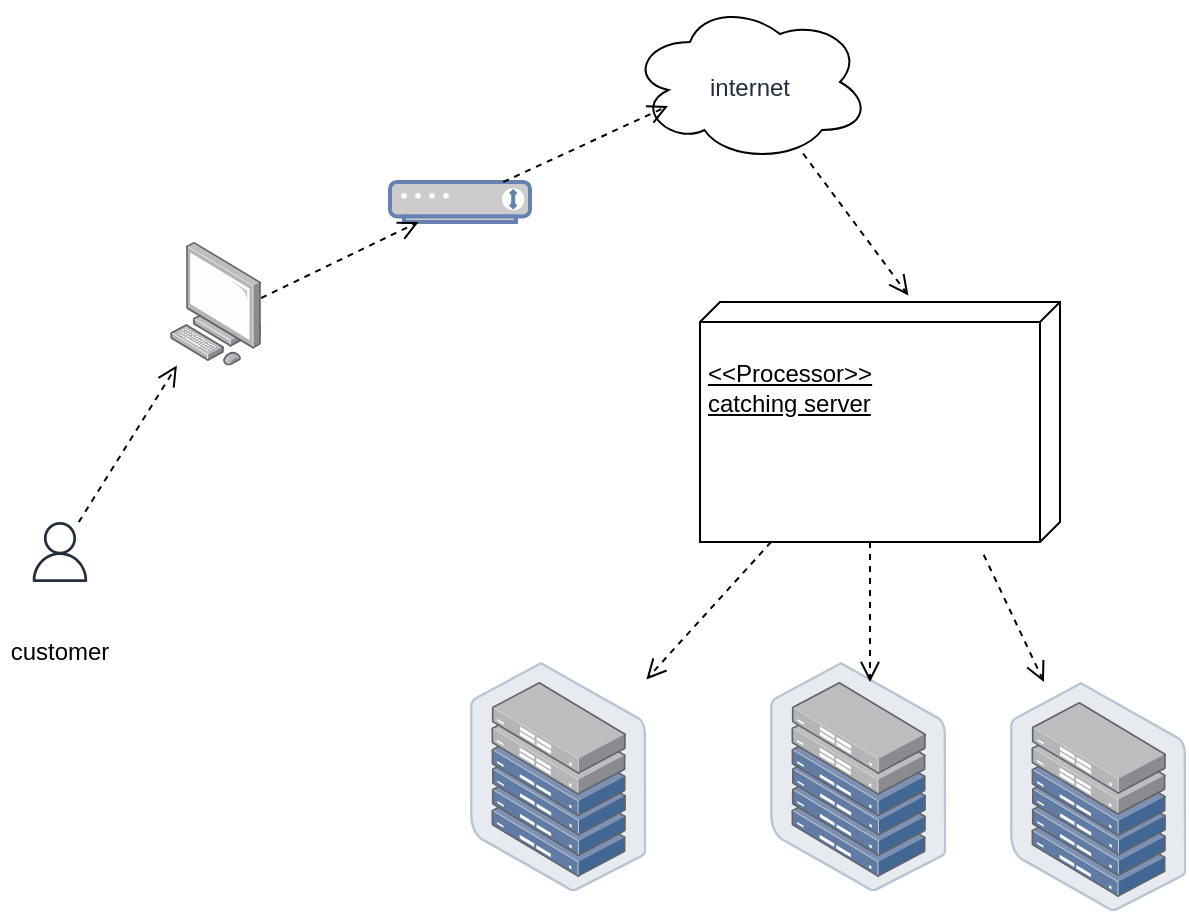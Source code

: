 <mxfile version="21.6.6" type="device">
  <diagram name="Page-1" id="9rFNfObl8hCfHHn8nTJZ">
    <mxGraphModel dx="1434" dy="782" grid="1" gridSize="10" guides="1" tooltips="1" connect="1" arrows="1" fold="1" page="1" pageScale="1" pageWidth="850" pageHeight="1100" math="0" shadow="0">
      <root>
        <mxCell id="0" />
        <mxCell id="1" parent="0" />
        <mxCell id="Up-l4wQZ1LtPDwq_aXLA-1" value="" style="sketch=0;outlineConnect=0;fontColor=#232F3E;gradientColor=none;fillColor=#232F3D;strokeColor=#000000;dashed=0;verticalLabelPosition=bottom;verticalAlign=top;align=center;html=1;fontSize=12;fontStyle=0;aspect=fixed;pointerEvents=1;shape=mxgraph.aws4.user;" vertex="1" parent="1">
          <mxGeometry x="90" y="380" width="30" height="30" as="geometry" />
        </mxCell>
        <mxCell id="Up-l4wQZ1LtPDwq_aXLA-2" value="&lt;br&gt;&lt;br&gt;internet" style="ellipse;shape=cloud;whiteSpace=wrap;html=1;verticalAlign=top;fillColor=#FFFFFF;strokeColor=#000000;fontColor=#232F3E;sketch=0;gradientColor=none;dashed=0;fontStyle=0;" vertex="1" parent="1">
          <mxGeometry x="390" y="120" width="120" height="80" as="geometry" />
        </mxCell>
        <mxCell id="Up-l4wQZ1LtPDwq_aXLA-3" value="customer" style="text;html=1;strokeColor=none;fillColor=none;align=center;verticalAlign=middle;whiteSpace=wrap;rounded=0;" vertex="1" parent="1">
          <mxGeometry x="75" y="430" width="60" height="30" as="geometry" />
        </mxCell>
        <mxCell id="Up-l4wQZ1LtPDwq_aXLA-4" value="" style="image;points=[];aspect=fixed;html=1;align=center;shadow=0;dashed=0;image=img/lib/allied_telesis/computer_and_terminals/Personal_Computer.svg;" vertex="1" parent="1">
          <mxGeometry x="160" y="240" width="45.6" height="61.8" as="geometry" />
        </mxCell>
        <mxCell id="Up-l4wQZ1LtPDwq_aXLA-5" value="" style="html=1;verticalAlign=bottom;endArrow=open;dashed=1;endSize=8;elbow=vertical;rounded=0;" edge="1" parent="1" source="Up-l4wQZ1LtPDwq_aXLA-1" target="Up-l4wQZ1LtPDwq_aXLA-4">
          <mxGeometry relative="1" as="geometry">
            <mxPoint x="220" y="228" as="sourcePoint" />
            <mxPoint x="140" y="228" as="targetPoint" />
          </mxGeometry>
        </mxCell>
        <mxCell id="Up-l4wQZ1LtPDwq_aXLA-6" value="" style="fontColor=#0066CC;verticalAlign=top;verticalLabelPosition=bottom;labelPosition=center;align=center;html=1;outlineConnect=0;fillColor=#CCCCCC;strokeColor=#6881B3;gradientColor=none;gradientDirection=north;strokeWidth=2;shape=mxgraph.networks.modem;" vertex="1" parent="1">
          <mxGeometry x="270" y="210" width="70" height="20" as="geometry" />
        </mxCell>
        <mxCell id="Up-l4wQZ1LtPDwq_aXLA-7" value="" style="html=1;verticalAlign=bottom;endArrow=open;dashed=1;endSize=8;elbow=vertical;rounded=0;" edge="1" parent="1" target="Up-l4wQZ1LtPDwq_aXLA-6">
          <mxGeometry relative="1" as="geometry">
            <mxPoint x="205.6" y="268" as="sourcePoint" />
            <mxPoint x="254.6" y="190" as="targetPoint" />
          </mxGeometry>
        </mxCell>
        <mxCell id="Up-l4wQZ1LtPDwq_aXLA-8" value="" style="html=1;verticalAlign=bottom;endArrow=open;dashed=1;endSize=8;elbow=vertical;rounded=0;" edge="1" parent="1" source="Up-l4wQZ1LtPDwq_aXLA-6">
          <mxGeometry relative="1" as="geometry">
            <mxPoint x="360" y="250" as="sourcePoint" />
            <mxPoint x="409" y="172" as="targetPoint" />
          </mxGeometry>
        </mxCell>
        <mxCell id="Up-l4wQZ1LtPDwq_aXLA-9" value="&lt;br&gt;&amp;lt;&amp;lt;Processor&amp;gt;&amp;gt;&lt;br&gt;catching server&lt;br&gt;" style="verticalAlign=top;align=left;spacingTop=8;spacingLeft=2;spacingRight=12;shape=cube;size=10;direction=south;fontStyle=4;html=1;whiteSpace=wrap;" vertex="1" parent="1">
          <mxGeometry x="425" y="270" width="180" height="120" as="geometry" />
        </mxCell>
        <mxCell id="Up-l4wQZ1LtPDwq_aXLA-10" value="" style="image;points=[];aspect=fixed;html=1;align=center;shadow=0;dashed=0;image=img/lib/allied_telesis/storage/Datacenter_Server_Half_Rack_ToR.svg;" vertex="1" parent="1">
          <mxGeometry x="310" y="450" width="88.2" height="114.6" as="geometry" />
        </mxCell>
        <mxCell id="Up-l4wQZ1LtPDwq_aXLA-11" value="" style="image;points=[];aspect=fixed;html=1;align=center;shadow=0;dashed=0;image=img/lib/allied_telesis/storage/Datacenter_Server_Half_Rack_ToR.svg;" vertex="1" parent="1">
          <mxGeometry x="580" y="460" width="88.2" height="114.6" as="geometry" />
        </mxCell>
        <mxCell id="Up-l4wQZ1LtPDwq_aXLA-12" value="" style="image;points=[];aspect=fixed;html=1;align=center;shadow=0;dashed=0;image=img/lib/allied_telesis/storage/Datacenter_Server_Half_Rack_ToR.svg;" vertex="1" parent="1">
          <mxGeometry x="460" y="450" width="88.2" height="114.6" as="geometry" />
        </mxCell>
        <mxCell id="Up-l4wQZ1LtPDwq_aXLA-13" value="" style="html=1;verticalAlign=bottom;endArrow=open;dashed=1;endSize=8;elbow=vertical;rounded=0;exitX=1.053;exitY=0.212;exitDx=0;exitDy=0;exitPerimeter=0;" edge="1" parent="1" source="Up-l4wQZ1LtPDwq_aXLA-9" target="Up-l4wQZ1LtPDwq_aXLA-11">
          <mxGeometry relative="1" as="geometry">
            <mxPoint x="548.2" y="478" as="sourcePoint" />
            <mxPoint x="560" y="400" as="targetPoint" />
          </mxGeometry>
        </mxCell>
        <mxCell id="Up-l4wQZ1LtPDwq_aXLA-14" value="" style="html=1;verticalAlign=bottom;endArrow=open;dashed=1;endSize=8;elbow=vertical;rounded=0;exitX=0;exitY=0;exitDx=120;exitDy=95;exitPerimeter=0;" edge="1" parent="1" source="Up-l4wQZ1LtPDwq_aXLA-9">
          <mxGeometry relative="1" as="geometry">
            <mxPoint x="154" y="420" as="sourcePoint" />
            <mxPoint x="510" y="460" as="targetPoint" />
          </mxGeometry>
        </mxCell>
        <mxCell id="Up-l4wQZ1LtPDwq_aXLA-15" value="" style="html=1;verticalAlign=bottom;endArrow=open;dashed=1;endSize=8;elbow=vertical;rounded=0;" edge="1" parent="1" source="Up-l4wQZ1LtPDwq_aXLA-9" target="Up-l4wQZ1LtPDwq_aXLA-10">
          <mxGeometry relative="1" as="geometry">
            <mxPoint x="330" y="324" as="sourcePoint" />
            <mxPoint x="405" y="450" as="targetPoint" />
          </mxGeometry>
        </mxCell>
        <mxCell id="Up-l4wQZ1LtPDwq_aXLA-16" value="" style="html=1;verticalAlign=bottom;endArrow=open;dashed=1;endSize=8;elbow=vertical;rounded=0;entryX=-0.027;entryY=0.421;entryDx=0;entryDy=0;entryPerimeter=0;" edge="1" parent="1" source="Up-l4wQZ1LtPDwq_aXLA-2" target="Up-l4wQZ1LtPDwq_aXLA-9">
          <mxGeometry relative="1" as="geometry">
            <mxPoint x="479.6" y="270" as="sourcePoint" />
            <mxPoint x="528.6" y="192" as="targetPoint" />
          </mxGeometry>
        </mxCell>
      </root>
    </mxGraphModel>
  </diagram>
</mxfile>
